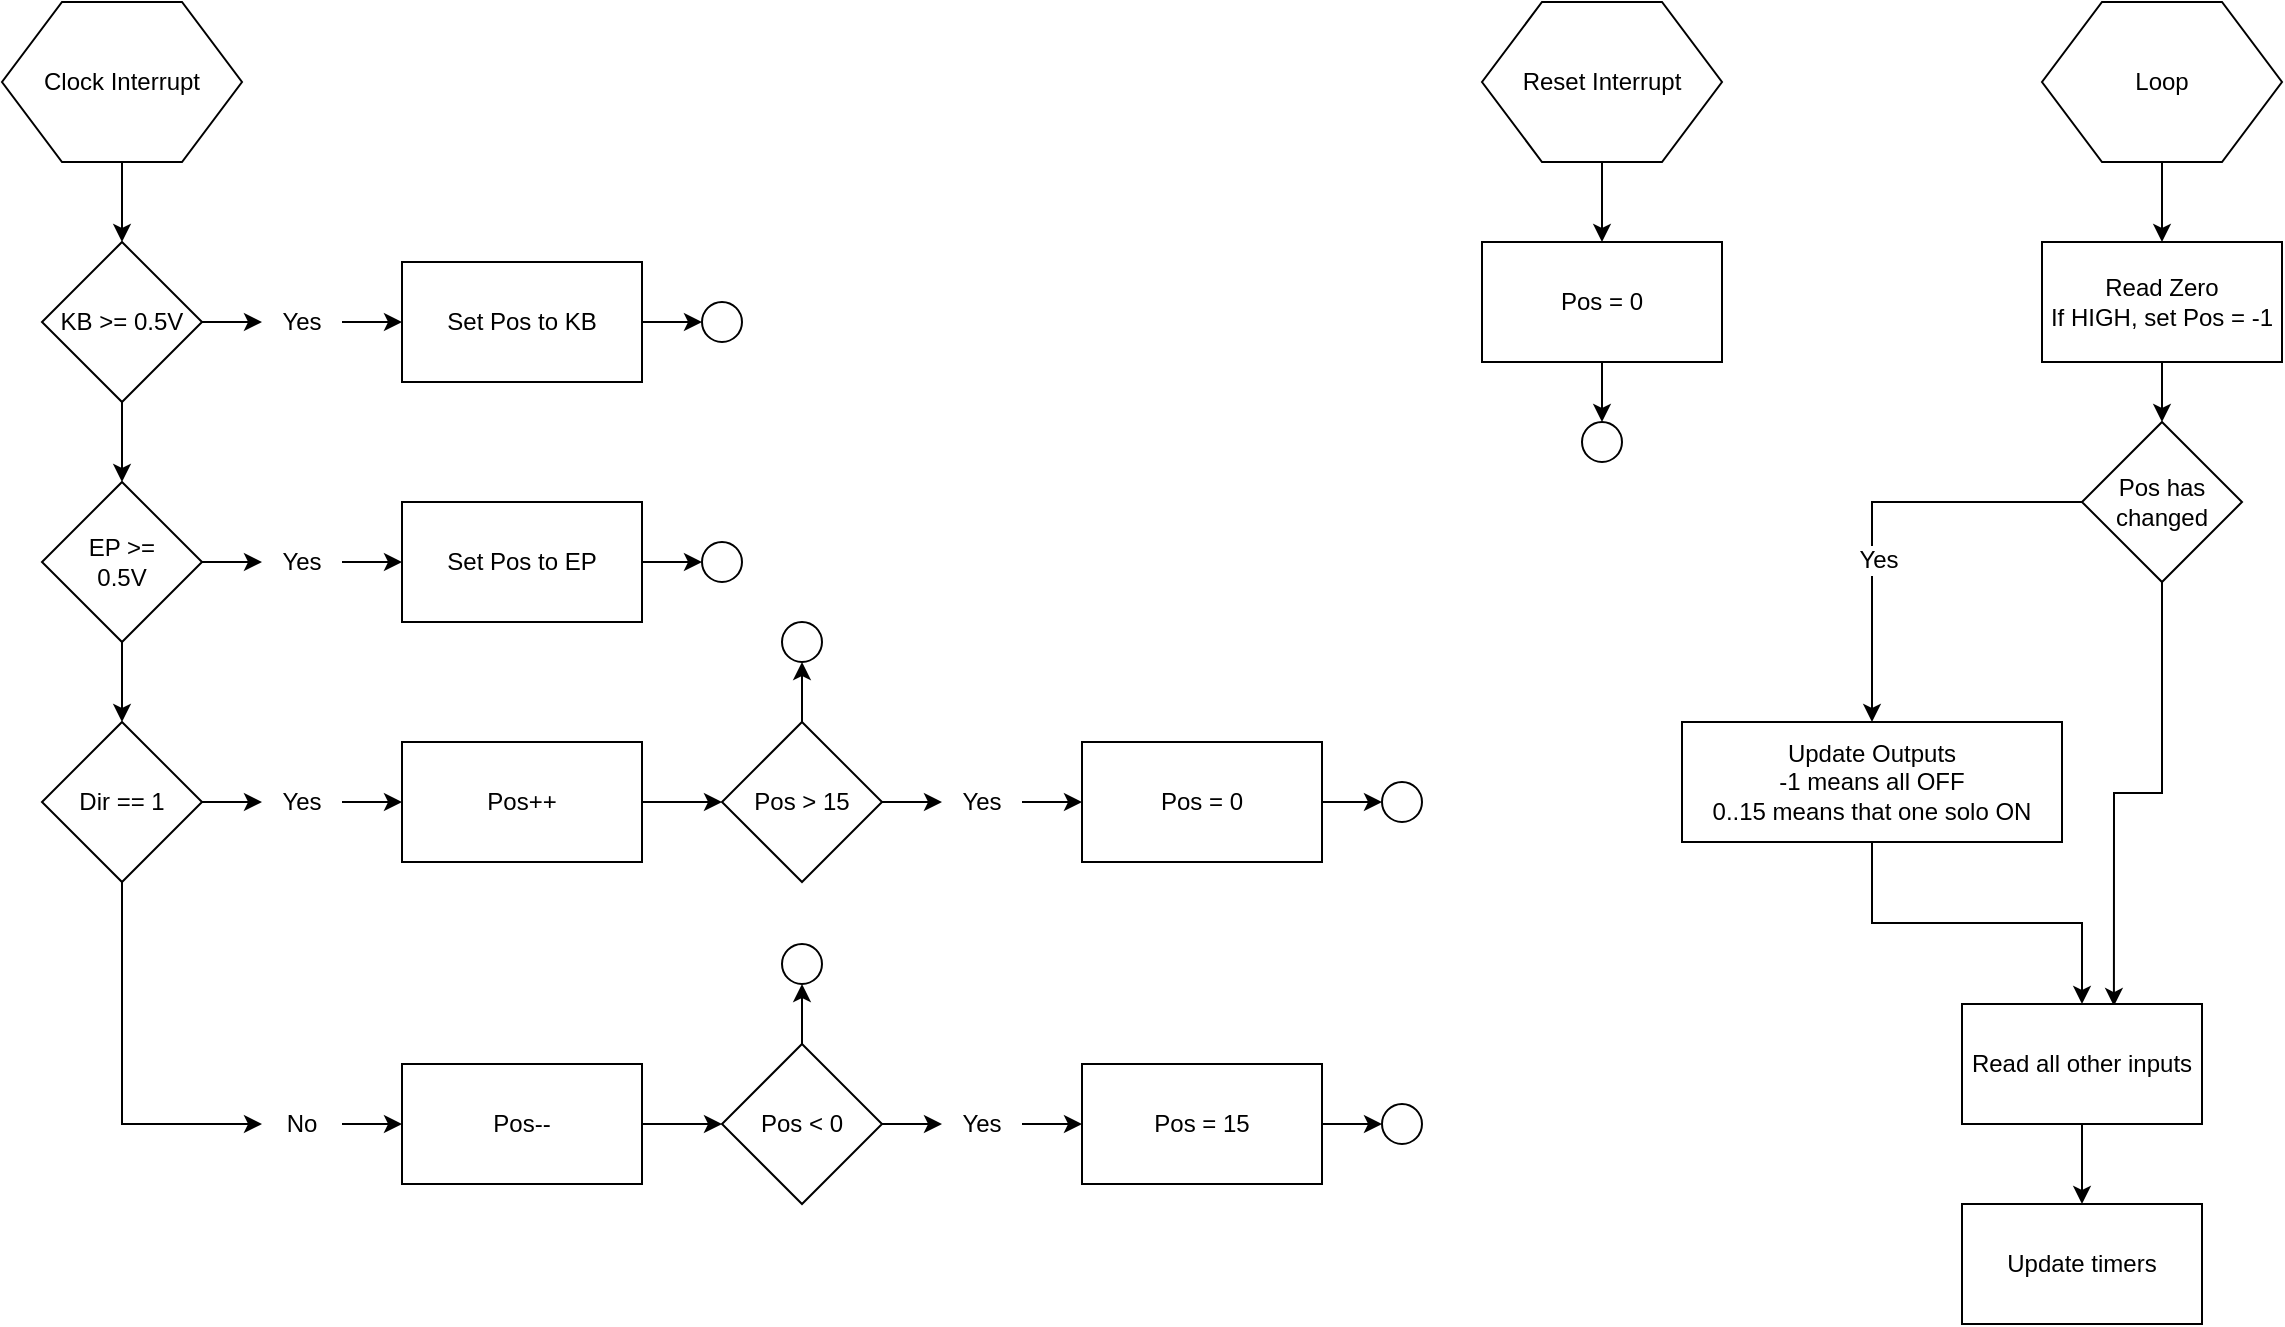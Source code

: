 <mxfile version="12.4.0" type="device" pages="1"><diagram name="Page-1" id="edf60f1a-56cd-e834-aa8a-f176f3a09ee4"><mxGraphModel dx="1562" dy="1000" grid="1" gridSize="10" guides="1" tooltips="1" connect="1" arrows="1" fold="1" page="1" pageScale="1" pageWidth="1654" pageHeight="1169" background="#ffffff" math="0" shadow="0"><root><mxCell id="0"/><mxCell id="1" parent="0"/><mxCell id="GjR0wDhWUIEqSUsNpL6o-75" value="" style="edgeStyle=orthogonalEdgeStyle;rounded=0;orthogonalLoop=1;jettySize=auto;html=1;" edge="1" parent="1" source="GjR0wDhWUIEqSUsNpL6o-1" target="GjR0wDhWUIEqSUsNpL6o-74"><mxGeometry relative="1" as="geometry"/></mxCell><mxCell id="GjR0wDhWUIEqSUsNpL6o-1" value="Read Zero&lt;br&gt;If HIGH, set Pos = -1" style="rounded=0;whiteSpace=wrap;html=1;" vertex="1" parent="1"><mxGeometry x="1060" y="160" width="120" height="60" as="geometry"/></mxCell><mxCell id="GjR0wDhWUIEqSUsNpL6o-8" value="" style="edgeStyle=orthogonalEdgeStyle;rounded=0;orthogonalLoop=1;jettySize=auto;html=1;" edge="1" parent="1" source="GjR0wDhWUIEqSUsNpL6o-2" target="GjR0wDhWUIEqSUsNpL6o-7"><mxGeometry relative="1" as="geometry"/></mxCell><mxCell id="GjR0wDhWUIEqSUsNpL6o-16" value="" style="edgeStyle=orthogonalEdgeStyle;rounded=0;orthogonalLoop=1;jettySize=auto;html=1;entryX=0;entryY=0.5;entryDx=0;entryDy=0;" edge="1" parent="1" source="GjR0wDhWUIEqSUsNpL6o-2" target="GjR0wDhWUIEqSUsNpL6o-6"><mxGeometry relative="1" as="geometry"><mxPoint x="220" y="200" as="targetPoint"/></mxGeometry></mxCell><mxCell id="GjR0wDhWUIEqSUsNpL6o-2" value="KB &amp;gt;= 0.5V" style="rhombus;whiteSpace=wrap;html=1;" vertex="1" parent="1"><mxGeometry x="60" y="160" width="80" height="80" as="geometry"/></mxCell><mxCell id="GjR0wDhWUIEqSUsNpL6o-37" value="" style="edgeStyle=orthogonalEdgeStyle;rounded=0;orthogonalLoop=1;jettySize=auto;html=1;entryX=0;entryY=0.5;entryDx=0;entryDy=0;" edge="1" parent="1" source="GjR0wDhWUIEqSUsNpL6o-4" target="GjR0wDhWUIEqSUsNpL6o-33"><mxGeometry relative="1" as="geometry"><mxPoint x="440" y="200" as="targetPoint"/></mxGeometry></mxCell><mxCell id="GjR0wDhWUIEqSUsNpL6o-4" value="Set Pos to KB" style="rounded=0;whiteSpace=wrap;html=1;" vertex="1" parent="1"><mxGeometry x="240" y="170" width="120" height="60" as="geometry"/></mxCell><mxCell id="GjR0wDhWUIEqSUsNpL6o-17" value="" style="edgeStyle=orthogonalEdgeStyle;rounded=0;orthogonalLoop=1;jettySize=auto;html=1;" edge="1" parent="1" source="GjR0wDhWUIEqSUsNpL6o-6" target="GjR0wDhWUIEqSUsNpL6o-4"><mxGeometry relative="1" as="geometry"/></mxCell><mxCell id="GjR0wDhWUIEqSUsNpL6o-6" value="Yes" style="text;html=1;strokeColor=none;fillColor=none;align=center;verticalAlign=middle;whiteSpace=wrap;rounded=0;" vertex="1" parent="1"><mxGeometry x="170" y="190" width="40" height="20" as="geometry"/></mxCell><mxCell id="GjR0wDhWUIEqSUsNpL6o-22" value="" style="edgeStyle=orthogonalEdgeStyle;rounded=0;orthogonalLoop=1;jettySize=auto;html=1;" edge="1" parent="1" source="GjR0wDhWUIEqSUsNpL6o-7" target="GjR0wDhWUIEqSUsNpL6o-21"><mxGeometry relative="1" as="geometry"/></mxCell><mxCell id="GjR0wDhWUIEqSUsNpL6o-7" value="EP &amp;gt;=&lt;br&gt;0.5V" style="rhombus;whiteSpace=wrap;html=1;" vertex="1" parent="1"><mxGeometry x="60" y="280" width="80" height="80" as="geometry"/></mxCell><mxCell id="GjR0wDhWUIEqSUsNpL6o-11" value="Set Pos to EP" style="rounded=0;whiteSpace=wrap;html=1;" vertex="1" parent="1"><mxGeometry x="240" y="290" width="120" height="60" as="geometry"/></mxCell><mxCell id="GjR0wDhWUIEqSUsNpL6o-18" value="" style="edgeStyle=orthogonalEdgeStyle;rounded=0;orthogonalLoop=1;jettySize=auto;html=1;entryX=0;entryY=0.5;entryDx=0;entryDy=0;" edge="1" target="GjR0wDhWUIEqSUsNpL6o-20" parent="1"><mxGeometry relative="1" as="geometry"><mxPoint x="220" y="320" as="targetPoint"/><mxPoint x="140" y="320" as="sourcePoint"/></mxGeometry></mxCell><mxCell id="GjR0wDhWUIEqSUsNpL6o-19" value="" style="edgeStyle=orthogonalEdgeStyle;rounded=0;orthogonalLoop=1;jettySize=auto;html=1;" edge="1" source="GjR0wDhWUIEqSUsNpL6o-20" parent="1"><mxGeometry relative="1" as="geometry"><mxPoint x="240" y="320" as="targetPoint"/></mxGeometry></mxCell><mxCell id="GjR0wDhWUIEqSUsNpL6o-20" value="Yes" style="text;html=1;strokeColor=none;fillColor=none;align=center;verticalAlign=middle;whiteSpace=wrap;rounded=0;" vertex="1" parent="1"><mxGeometry x="170" y="310" width="40" height="20" as="geometry"/></mxCell><mxCell id="GjR0wDhWUIEqSUsNpL6o-21" value="Dir == 1" style="rhombus;whiteSpace=wrap;html=1;" vertex="1" parent="1"><mxGeometry x="60" y="400" width="80" height="80" as="geometry"/></mxCell><mxCell id="GjR0wDhWUIEqSUsNpL6o-28" value="" style="edgeStyle=orthogonalEdgeStyle;rounded=0;orthogonalLoop=1;jettySize=auto;html=1;" edge="1" parent="1" source="GjR0wDhWUIEqSUsNpL6o-23" target="GjR0wDhWUIEqSUsNpL6o-27"><mxGeometry relative="1" as="geometry"/></mxCell><mxCell id="GjR0wDhWUIEqSUsNpL6o-23" value="Pos++" style="rounded=0;whiteSpace=wrap;html=1;" vertex="1" parent="1"><mxGeometry x="240" y="410" width="120" height="60" as="geometry"/></mxCell><mxCell id="GjR0wDhWUIEqSUsNpL6o-24" value="" style="edgeStyle=orthogonalEdgeStyle;rounded=0;orthogonalLoop=1;jettySize=auto;html=1;entryX=0;entryY=0.5;entryDx=0;entryDy=0;" edge="1" target="GjR0wDhWUIEqSUsNpL6o-26" parent="1"><mxGeometry relative="1" as="geometry"><mxPoint x="220" y="440" as="targetPoint"/><mxPoint x="140" y="440" as="sourcePoint"/></mxGeometry></mxCell><mxCell id="GjR0wDhWUIEqSUsNpL6o-25" value="" style="edgeStyle=orthogonalEdgeStyle;rounded=0;orthogonalLoop=1;jettySize=auto;html=1;" edge="1" source="GjR0wDhWUIEqSUsNpL6o-26" parent="1"><mxGeometry relative="1" as="geometry"><mxPoint x="240" y="440" as="targetPoint"/></mxGeometry></mxCell><mxCell id="GjR0wDhWUIEqSUsNpL6o-26" value="Yes" style="text;html=1;strokeColor=none;fillColor=none;align=center;verticalAlign=middle;whiteSpace=wrap;rounded=0;" vertex="1" parent="1"><mxGeometry x="170" y="430" width="40" height="20" as="geometry"/></mxCell><mxCell id="GjR0wDhWUIEqSUsNpL6o-45" style="edgeStyle=orthogonalEdgeStyle;rounded=0;orthogonalLoop=1;jettySize=auto;html=1;exitX=0.5;exitY=0;exitDx=0;exitDy=0;entryX=0.5;entryY=1;entryDx=0;entryDy=0;" edge="1" parent="1" source="GjR0wDhWUIEqSUsNpL6o-27" target="GjR0wDhWUIEqSUsNpL6o-44"><mxGeometry relative="1" as="geometry"/></mxCell><mxCell id="GjR0wDhWUIEqSUsNpL6o-27" value="Pos &amp;gt; 15" style="rhombus;whiteSpace=wrap;html=1;" vertex="1" parent="1"><mxGeometry x="400" y="400" width="80" height="80" as="geometry"/></mxCell><mxCell id="GjR0wDhWUIEqSUsNpL6o-29" value="Pos = 0" style="rounded=0;whiteSpace=wrap;html=1;" vertex="1" parent="1"><mxGeometry x="580" y="410" width="120" height="60" as="geometry"/></mxCell><mxCell id="GjR0wDhWUIEqSUsNpL6o-30" value="" style="edgeStyle=orthogonalEdgeStyle;rounded=0;orthogonalLoop=1;jettySize=auto;html=1;entryX=0;entryY=0.5;entryDx=0;entryDy=0;" edge="1" target="GjR0wDhWUIEqSUsNpL6o-32" parent="1"><mxGeometry relative="1" as="geometry"><mxPoint x="560" y="440" as="targetPoint"/><mxPoint x="480" y="440" as="sourcePoint"/></mxGeometry></mxCell><mxCell id="GjR0wDhWUIEqSUsNpL6o-31" value="" style="edgeStyle=orthogonalEdgeStyle;rounded=0;orthogonalLoop=1;jettySize=auto;html=1;" edge="1" source="GjR0wDhWUIEqSUsNpL6o-32" parent="1"><mxGeometry relative="1" as="geometry"><mxPoint x="580" y="440" as="targetPoint"/></mxGeometry></mxCell><mxCell id="GjR0wDhWUIEqSUsNpL6o-32" value="Yes" style="text;html=1;strokeColor=none;fillColor=none;align=center;verticalAlign=middle;whiteSpace=wrap;rounded=0;" vertex="1" parent="1"><mxGeometry x="510" y="430" width="40" height="20" as="geometry"/></mxCell><mxCell id="GjR0wDhWUIEqSUsNpL6o-33" value="" style="ellipse;whiteSpace=wrap;html=1;" vertex="1" parent="1"><mxGeometry x="390" y="190" width="20" height="20" as="geometry"/></mxCell><mxCell id="GjR0wDhWUIEqSUsNpL6o-38" value="" style="edgeStyle=orthogonalEdgeStyle;rounded=0;orthogonalLoop=1;jettySize=auto;html=1;entryX=0;entryY=0.5;entryDx=0;entryDy=0;exitX=1;exitY=0.5;exitDx=0;exitDy=0;" edge="1" target="GjR0wDhWUIEqSUsNpL6o-39" parent="1" source="GjR0wDhWUIEqSUsNpL6o-11"><mxGeometry relative="1" as="geometry"><mxPoint x="450" y="210" as="targetPoint"/><mxPoint x="370" y="210" as="sourcePoint"/></mxGeometry></mxCell><mxCell id="GjR0wDhWUIEqSUsNpL6o-39" value="" style="ellipse;whiteSpace=wrap;html=1;" vertex="1" parent="1"><mxGeometry x="390" y="310" width="20" height="20" as="geometry"/></mxCell><mxCell id="GjR0wDhWUIEqSUsNpL6o-42" value="" style="ellipse;whiteSpace=wrap;html=1;" vertex="1" parent="1"><mxGeometry x="730" y="430" width="20" height="20" as="geometry"/></mxCell><mxCell id="GjR0wDhWUIEqSUsNpL6o-43" value="" style="endArrow=classic;html=1;entryX=0;entryY=0.5;entryDx=0;entryDy=0;exitX=1;exitY=0.5;exitDx=0;exitDy=0;" edge="1" parent="1" source="GjR0wDhWUIEqSUsNpL6o-29" target="GjR0wDhWUIEqSUsNpL6o-42"><mxGeometry width="50" height="50" relative="1" as="geometry"><mxPoint x="40" y="550" as="sourcePoint"/><mxPoint x="90" y="500" as="targetPoint"/></mxGeometry></mxCell><mxCell id="GjR0wDhWUIEqSUsNpL6o-44" value="" style="ellipse;whiteSpace=wrap;html=1;" vertex="1" parent="1"><mxGeometry x="430" y="350" width="20" height="20" as="geometry"/></mxCell><mxCell id="GjR0wDhWUIEqSUsNpL6o-46" value="" style="edgeStyle=orthogonalEdgeStyle;rounded=0;orthogonalLoop=1;jettySize=auto;html=1;" edge="1" source="GjR0wDhWUIEqSUsNpL6o-47" target="GjR0wDhWUIEqSUsNpL6o-52" parent="1"><mxGeometry relative="1" as="geometry"/></mxCell><mxCell id="GjR0wDhWUIEqSUsNpL6o-47" value="Pos--" style="rounded=0;whiteSpace=wrap;html=1;" vertex="1" parent="1"><mxGeometry x="240" y="571" width="120" height="60" as="geometry"/></mxCell><mxCell id="GjR0wDhWUIEqSUsNpL6o-48" value="" style="edgeStyle=orthogonalEdgeStyle;rounded=0;orthogonalLoop=1;jettySize=auto;html=1;entryX=0;entryY=0.5;entryDx=0;entryDy=0;exitX=0.5;exitY=1;exitDx=0;exitDy=0;" edge="1" target="GjR0wDhWUIEqSUsNpL6o-50" parent="1" source="GjR0wDhWUIEqSUsNpL6o-21"><mxGeometry relative="1" as="geometry"><mxPoint x="220" y="601" as="targetPoint"/><mxPoint x="140" y="601" as="sourcePoint"/></mxGeometry></mxCell><mxCell id="GjR0wDhWUIEqSUsNpL6o-49" value="" style="edgeStyle=orthogonalEdgeStyle;rounded=0;orthogonalLoop=1;jettySize=auto;html=1;" edge="1" source="GjR0wDhWUIEqSUsNpL6o-50" parent="1"><mxGeometry relative="1" as="geometry"><mxPoint x="240" y="601" as="targetPoint"/></mxGeometry></mxCell><mxCell id="GjR0wDhWUIEqSUsNpL6o-50" value="No" style="text;html=1;strokeColor=none;fillColor=none;align=center;verticalAlign=middle;whiteSpace=wrap;rounded=0;" vertex="1" parent="1"><mxGeometry x="170" y="591" width="40" height="20" as="geometry"/></mxCell><mxCell id="GjR0wDhWUIEqSUsNpL6o-51" style="edgeStyle=orthogonalEdgeStyle;rounded=0;orthogonalLoop=1;jettySize=auto;html=1;exitX=0.5;exitY=0;exitDx=0;exitDy=0;entryX=0.5;entryY=1;entryDx=0;entryDy=0;" edge="1" source="GjR0wDhWUIEqSUsNpL6o-52" target="GjR0wDhWUIEqSUsNpL6o-59" parent="1"><mxGeometry relative="1" as="geometry"/></mxCell><mxCell id="GjR0wDhWUIEqSUsNpL6o-52" value="Pos &amp;lt; 0" style="rhombus;whiteSpace=wrap;html=1;" vertex="1" parent="1"><mxGeometry x="400" y="561" width="80" height="80" as="geometry"/></mxCell><mxCell id="GjR0wDhWUIEqSUsNpL6o-53" value="Pos = 15" style="rounded=0;whiteSpace=wrap;html=1;" vertex="1" parent="1"><mxGeometry x="580" y="571" width="120" height="60" as="geometry"/></mxCell><mxCell id="GjR0wDhWUIEqSUsNpL6o-54" value="" style="edgeStyle=orthogonalEdgeStyle;rounded=0;orthogonalLoop=1;jettySize=auto;html=1;entryX=0;entryY=0.5;entryDx=0;entryDy=0;" edge="1" target="GjR0wDhWUIEqSUsNpL6o-56" parent="1"><mxGeometry relative="1" as="geometry"><mxPoint x="560" y="601" as="targetPoint"/><mxPoint x="480" y="601" as="sourcePoint"/></mxGeometry></mxCell><mxCell id="GjR0wDhWUIEqSUsNpL6o-55" value="" style="edgeStyle=orthogonalEdgeStyle;rounded=0;orthogonalLoop=1;jettySize=auto;html=1;" edge="1" source="GjR0wDhWUIEqSUsNpL6o-56" parent="1"><mxGeometry relative="1" as="geometry"><mxPoint x="580" y="601" as="targetPoint"/></mxGeometry></mxCell><mxCell id="GjR0wDhWUIEqSUsNpL6o-56" value="Yes" style="text;html=1;strokeColor=none;fillColor=none;align=center;verticalAlign=middle;whiteSpace=wrap;rounded=0;" vertex="1" parent="1"><mxGeometry x="510" y="591" width="40" height="20" as="geometry"/></mxCell><mxCell id="GjR0wDhWUIEqSUsNpL6o-57" value="" style="ellipse;whiteSpace=wrap;html=1;" vertex="1" parent="1"><mxGeometry x="730" y="591" width="20" height="20" as="geometry"/></mxCell><mxCell id="GjR0wDhWUIEqSUsNpL6o-58" value="" style="endArrow=classic;html=1;entryX=0;entryY=0.5;entryDx=0;entryDy=0;exitX=1;exitY=0.5;exitDx=0;exitDy=0;" edge="1" source="GjR0wDhWUIEqSUsNpL6o-53" target="GjR0wDhWUIEqSUsNpL6o-57" parent="1"><mxGeometry width="50" height="50" relative="1" as="geometry"><mxPoint x="40" y="711" as="sourcePoint"/><mxPoint x="90" y="661" as="targetPoint"/></mxGeometry></mxCell><mxCell id="GjR0wDhWUIEqSUsNpL6o-59" value="" style="ellipse;whiteSpace=wrap;html=1;" vertex="1" parent="1"><mxGeometry x="430" y="511" width="20" height="20" as="geometry"/></mxCell><mxCell id="GjR0wDhWUIEqSUsNpL6o-61" value="" style="edgeStyle=orthogonalEdgeStyle;rounded=0;orthogonalLoop=1;jettySize=auto;html=1;" edge="1" parent="1" source="GjR0wDhWUIEqSUsNpL6o-60" target="GjR0wDhWUIEqSUsNpL6o-2"><mxGeometry relative="1" as="geometry"/></mxCell><mxCell id="GjR0wDhWUIEqSUsNpL6o-60" value="Clock Interrupt" style="shape=hexagon;perimeter=hexagonPerimeter2;whiteSpace=wrap;html=1;" vertex="1" parent="1"><mxGeometry x="40" y="40" width="120" height="80" as="geometry"/></mxCell><mxCell id="GjR0wDhWUIEqSUsNpL6o-73" value="" style="edgeStyle=orthogonalEdgeStyle;rounded=0;orthogonalLoop=1;jettySize=auto;html=1;" edge="1" parent="1" source="GjR0wDhWUIEqSUsNpL6o-62" target="GjR0wDhWUIEqSUsNpL6o-1"><mxGeometry relative="1" as="geometry"/></mxCell><mxCell id="GjR0wDhWUIEqSUsNpL6o-62" value="Loop" style="shape=hexagon;perimeter=hexagonPerimeter2;whiteSpace=wrap;html=1;" vertex="1" parent="1"><mxGeometry x="1060" y="40" width="120" height="80" as="geometry"/></mxCell><mxCell id="GjR0wDhWUIEqSUsNpL6o-80" style="edgeStyle=orthogonalEdgeStyle;rounded=0;orthogonalLoop=1;jettySize=auto;html=1;exitX=0.5;exitY=1;exitDx=0;exitDy=0;" edge="1" parent="1" source="GjR0wDhWUIEqSUsNpL6o-64" target="GjR0wDhWUIEqSUsNpL6o-79"><mxGeometry relative="1" as="geometry"/></mxCell><mxCell id="GjR0wDhWUIEqSUsNpL6o-64" value="Update Outputs&lt;br&gt;-1 means all OFF&lt;br&gt;0..15 means that one solo ON" style="rounded=0;whiteSpace=wrap;html=1;" vertex="1" parent="1"><mxGeometry x="880" y="400" width="190" height="60" as="geometry"/></mxCell><mxCell id="GjR0wDhWUIEqSUsNpL6o-72" value="" style="edgeStyle=orthogonalEdgeStyle;rounded=0;orthogonalLoop=1;jettySize=auto;html=1;" edge="1" parent="1" source="GjR0wDhWUIEqSUsNpL6o-68" target="GjR0wDhWUIEqSUsNpL6o-69"><mxGeometry relative="1" as="geometry"/></mxCell><mxCell id="GjR0wDhWUIEqSUsNpL6o-68" value="Reset Interrupt" style="shape=hexagon;perimeter=hexagonPerimeter2;whiteSpace=wrap;html=1;" vertex="1" parent="1"><mxGeometry x="780" y="40" width="120" height="80" as="geometry"/></mxCell><mxCell id="GjR0wDhWUIEqSUsNpL6o-69" value="Pos = 0" style="rounded=0;whiteSpace=wrap;html=1;" vertex="1" parent="1"><mxGeometry x="780" y="160" width="120" height="60" as="geometry"/></mxCell><mxCell id="GjR0wDhWUIEqSUsNpL6o-70" value="" style="ellipse;whiteSpace=wrap;html=1;" vertex="1" parent="1"><mxGeometry x="830" y="250" width="20" height="20" as="geometry"/></mxCell><mxCell id="GjR0wDhWUIEqSUsNpL6o-71" value="" style="endArrow=classic;html=1;entryX=0.5;entryY=0;entryDx=0;entryDy=0;exitX=0.5;exitY=1;exitDx=0;exitDy=0;" edge="1" source="GjR0wDhWUIEqSUsNpL6o-69" target="GjR0wDhWUIEqSUsNpL6o-70" parent="1"><mxGeometry width="50" height="50" relative="1" as="geometry"><mxPoint x="240" y="300" as="sourcePoint"/><mxPoint x="290" y="250" as="targetPoint"/></mxGeometry></mxCell><mxCell id="GjR0wDhWUIEqSUsNpL6o-77" style="edgeStyle=orthogonalEdgeStyle;rounded=0;orthogonalLoop=1;jettySize=auto;html=1;exitX=0;exitY=0.5;exitDx=0;exitDy=0;" edge="1" parent="1" source="GjR0wDhWUIEqSUsNpL6o-74" target="GjR0wDhWUIEqSUsNpL6o-64"><mxGeometry relative="1" as="geometry"/></mxCell><mxCell id="GjR0wDhWUIEqSUsNpL6o-78" value="Yes" style="text;html=1;align=center;verticalAlign=middle;resizable=0;points=[];;labelBackgroundColor=#ffffff;" vertex="1" connectable="0" parent="GjR0wDhWUIEqSUsNpL6o-77"><mxGeometry x="-0.051" y="29" relative="1" as="geometry"><mxPoint as="offset"/></mxGeometry></mxCell><mxCell id="GjR0wDhWUIEqSUsNpL6o-81" style="edgeStyle=orthogonalEdgeStyle;rounded=0;orthogonalLoop=1;jettySize=auto;html=1;exitX=0.5;exitY=1;exitDx=0;exitDy=0;entryX=0.633;entryY=0.017;entryDx=0;entryDy=0;entryPerimeter=0;" edge="1" parent="1" source="GjR0wDhWUIEqSUsNpL6o-74" target="GjR0wDhWUIEqSUsNpL6o-79"><mxGeometry relative="1" as="geometry"/></mxCell><mxCell id="GjR0wDhWUIEqSUsNpL6o-74" value="Pos has changed" style="rhombus;whiteSpace=wrap;html=1;" vertex="1" parent="1"><mxGeometry x="1080" y="250" width="80" height="80" as="geometry"/></mxCell><mxCell id="GjR0wDhWUIEqSUsNpL6o-84" style="edgeStyle=orthogonalEdgeStyle;rounded=0;orthogonalLoop=1;jettySize=auto;html=1;exitX=0.5;exitY=1;exitDx=0;exitDy=0;" edge="1" parent="1" source="GjR0wDhWUIEqSUsNpL6o-79" target="GjR0wDhWUIEqSUsNpL6o-83"><mxGeometry relative="1" as="geometry"/></mxCell><mxCell id="GjR0wDhWUIEqSUsNpL6o-79" value="Read all other inputs" style="rounded=0;whiteSpace=wrap;html=1;" vertex="1" parent="1"><mxGeometry x="1020" y="541" width="120" height="60" as="geometry"/></mxCell><mxCell id="GjR0wDhWUIEqSUsNpL6o-83" value="Update timers" style="rounded=0;whiteSpace=wrap;html=1;" vertex="1" parent="1"><mxGeometry x="1020" y="641" width="120" height="60" as="geometry"/></mxCell></root></mxGraphModel></diagram></mxfile>